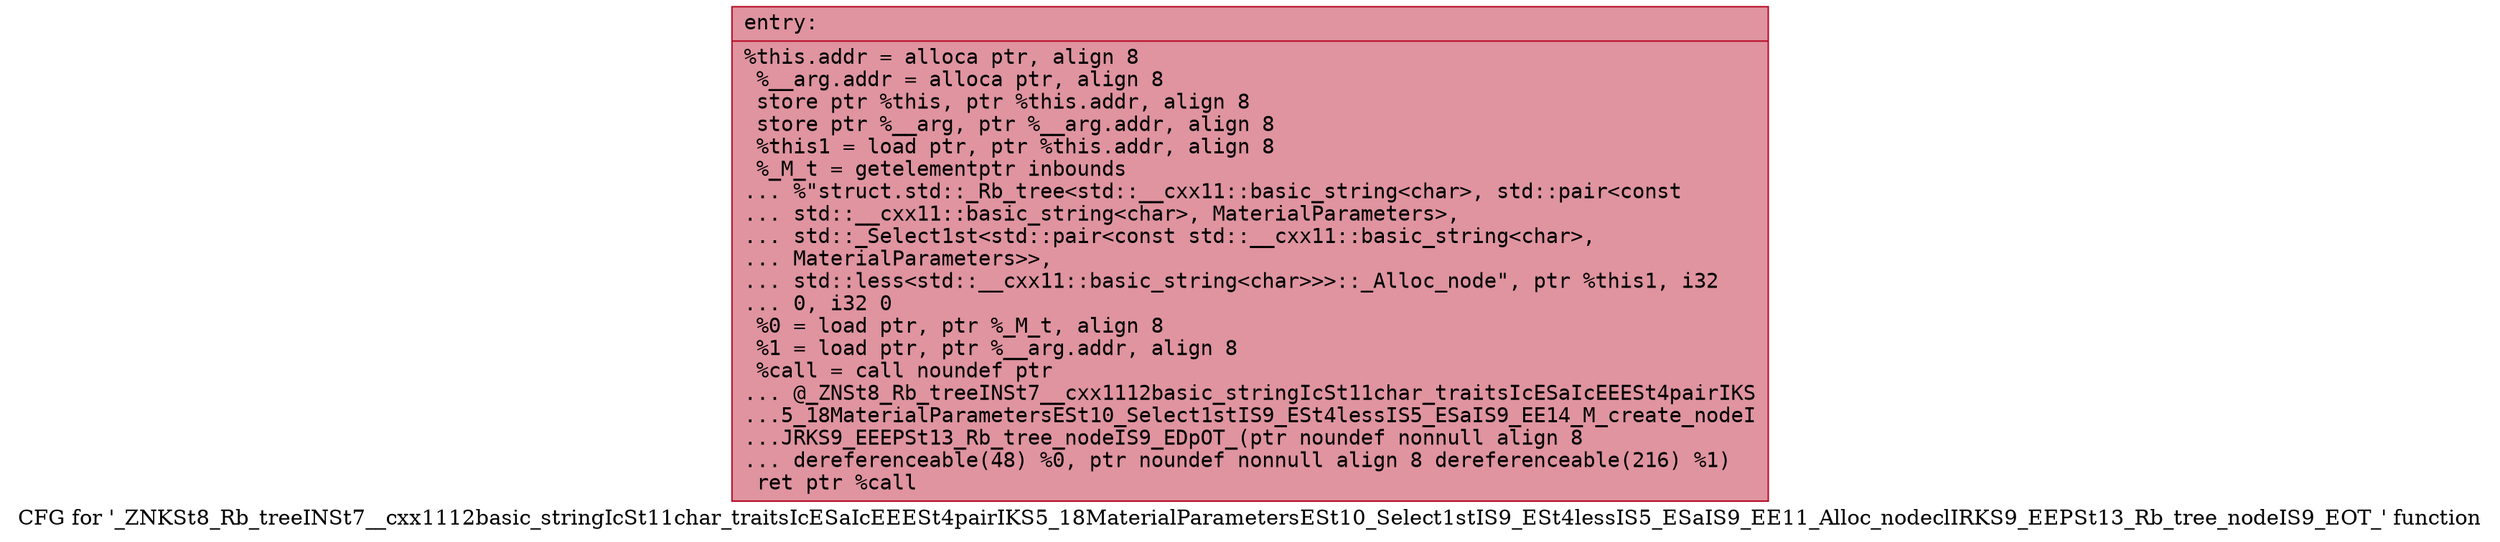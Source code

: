 digraph "CFG for '_ZNKSt8_Rb_treeINSt7__cxx1112basic_stringIcSt11char_traitsIcESaIcEEESt4pairIKS5_18MaterialParametersESt10_Select1stIS9_ESt4lessIS5_ESaIS9_EE11_Alloc_nodeclIRKS9_EEPSt13_Rb_tree_nodeIS9_EOT_' function" {
	label="CFG for '_ZNKSt8_Rb_treeINSt7__cxx1112basic_stringIcSt11char_traitsIcESaIcEEESt4pairIKS5_18MaterialParametersESt10_Select1stIS9_ESt4lessIS5_ESaIS9_EE11_Alloc_nodeclIRKS9_EEPSt13_Rb_tree_nodeIS9_EOT_' function";

	Node0x5642719d2690 [shape=record,color="#b70d28ff", style=filled, fillcolor="#b70d2870" fontname="Courier",label="{entry:\l|  %this.addr = alloca ptr, align 8\l  %__arg.addr = alloca ptr, align 8\l  store ptr %this, ptr %this.addr, align 8\l  store ptr %__arg, ptr %__arg.addr, align 8\l  %this1 = load ptr, ptr %this.addr, align 8\l  %_M_t = getelementptr inbounds\l... %\"struct.std::_Rb_tree\<std::__cxx11::basic_string\<char\>, std::pair\<const\l... std::__cxx11::basic_string\<char\>, MaterialParameters\>,\l... std::_Select1st\<std::pair\<const std::__cxx11::basic_string\<char\>,\l... MaterialParameters\>\>,\l... std::less\<std::__cxx11::basic_string\<char\>\>\>::_Alloc_node\", ptr %this1, i32\l... 0, i32 0\l  %0 = load ptr, ptr %_M_t, align 8\l  %1 = load ptr, ptr %__arg.addr, align 8\l  %call = call noundef ptr\l... @_ZNSt8_Rb_treeINSt7__cxx1112basic_stringIcSt11char_traitsIcESaIcEEESt4pairIKS\l...5_18MaterialParametersESt10_Select1stIS9_ESt4lessIS5_ESaIS9_EE14_M_create_nodeI\l...JRKS9_EEEPSt13_Rb_tree_nodeIS9_EDpOT_(ptr noundef nonnull align 8\l... dereferenceable(48) %0, ptr noundef nonnull align 8 dereferenceable(216) %1)\l  ret ptr %call\l}"];
}
